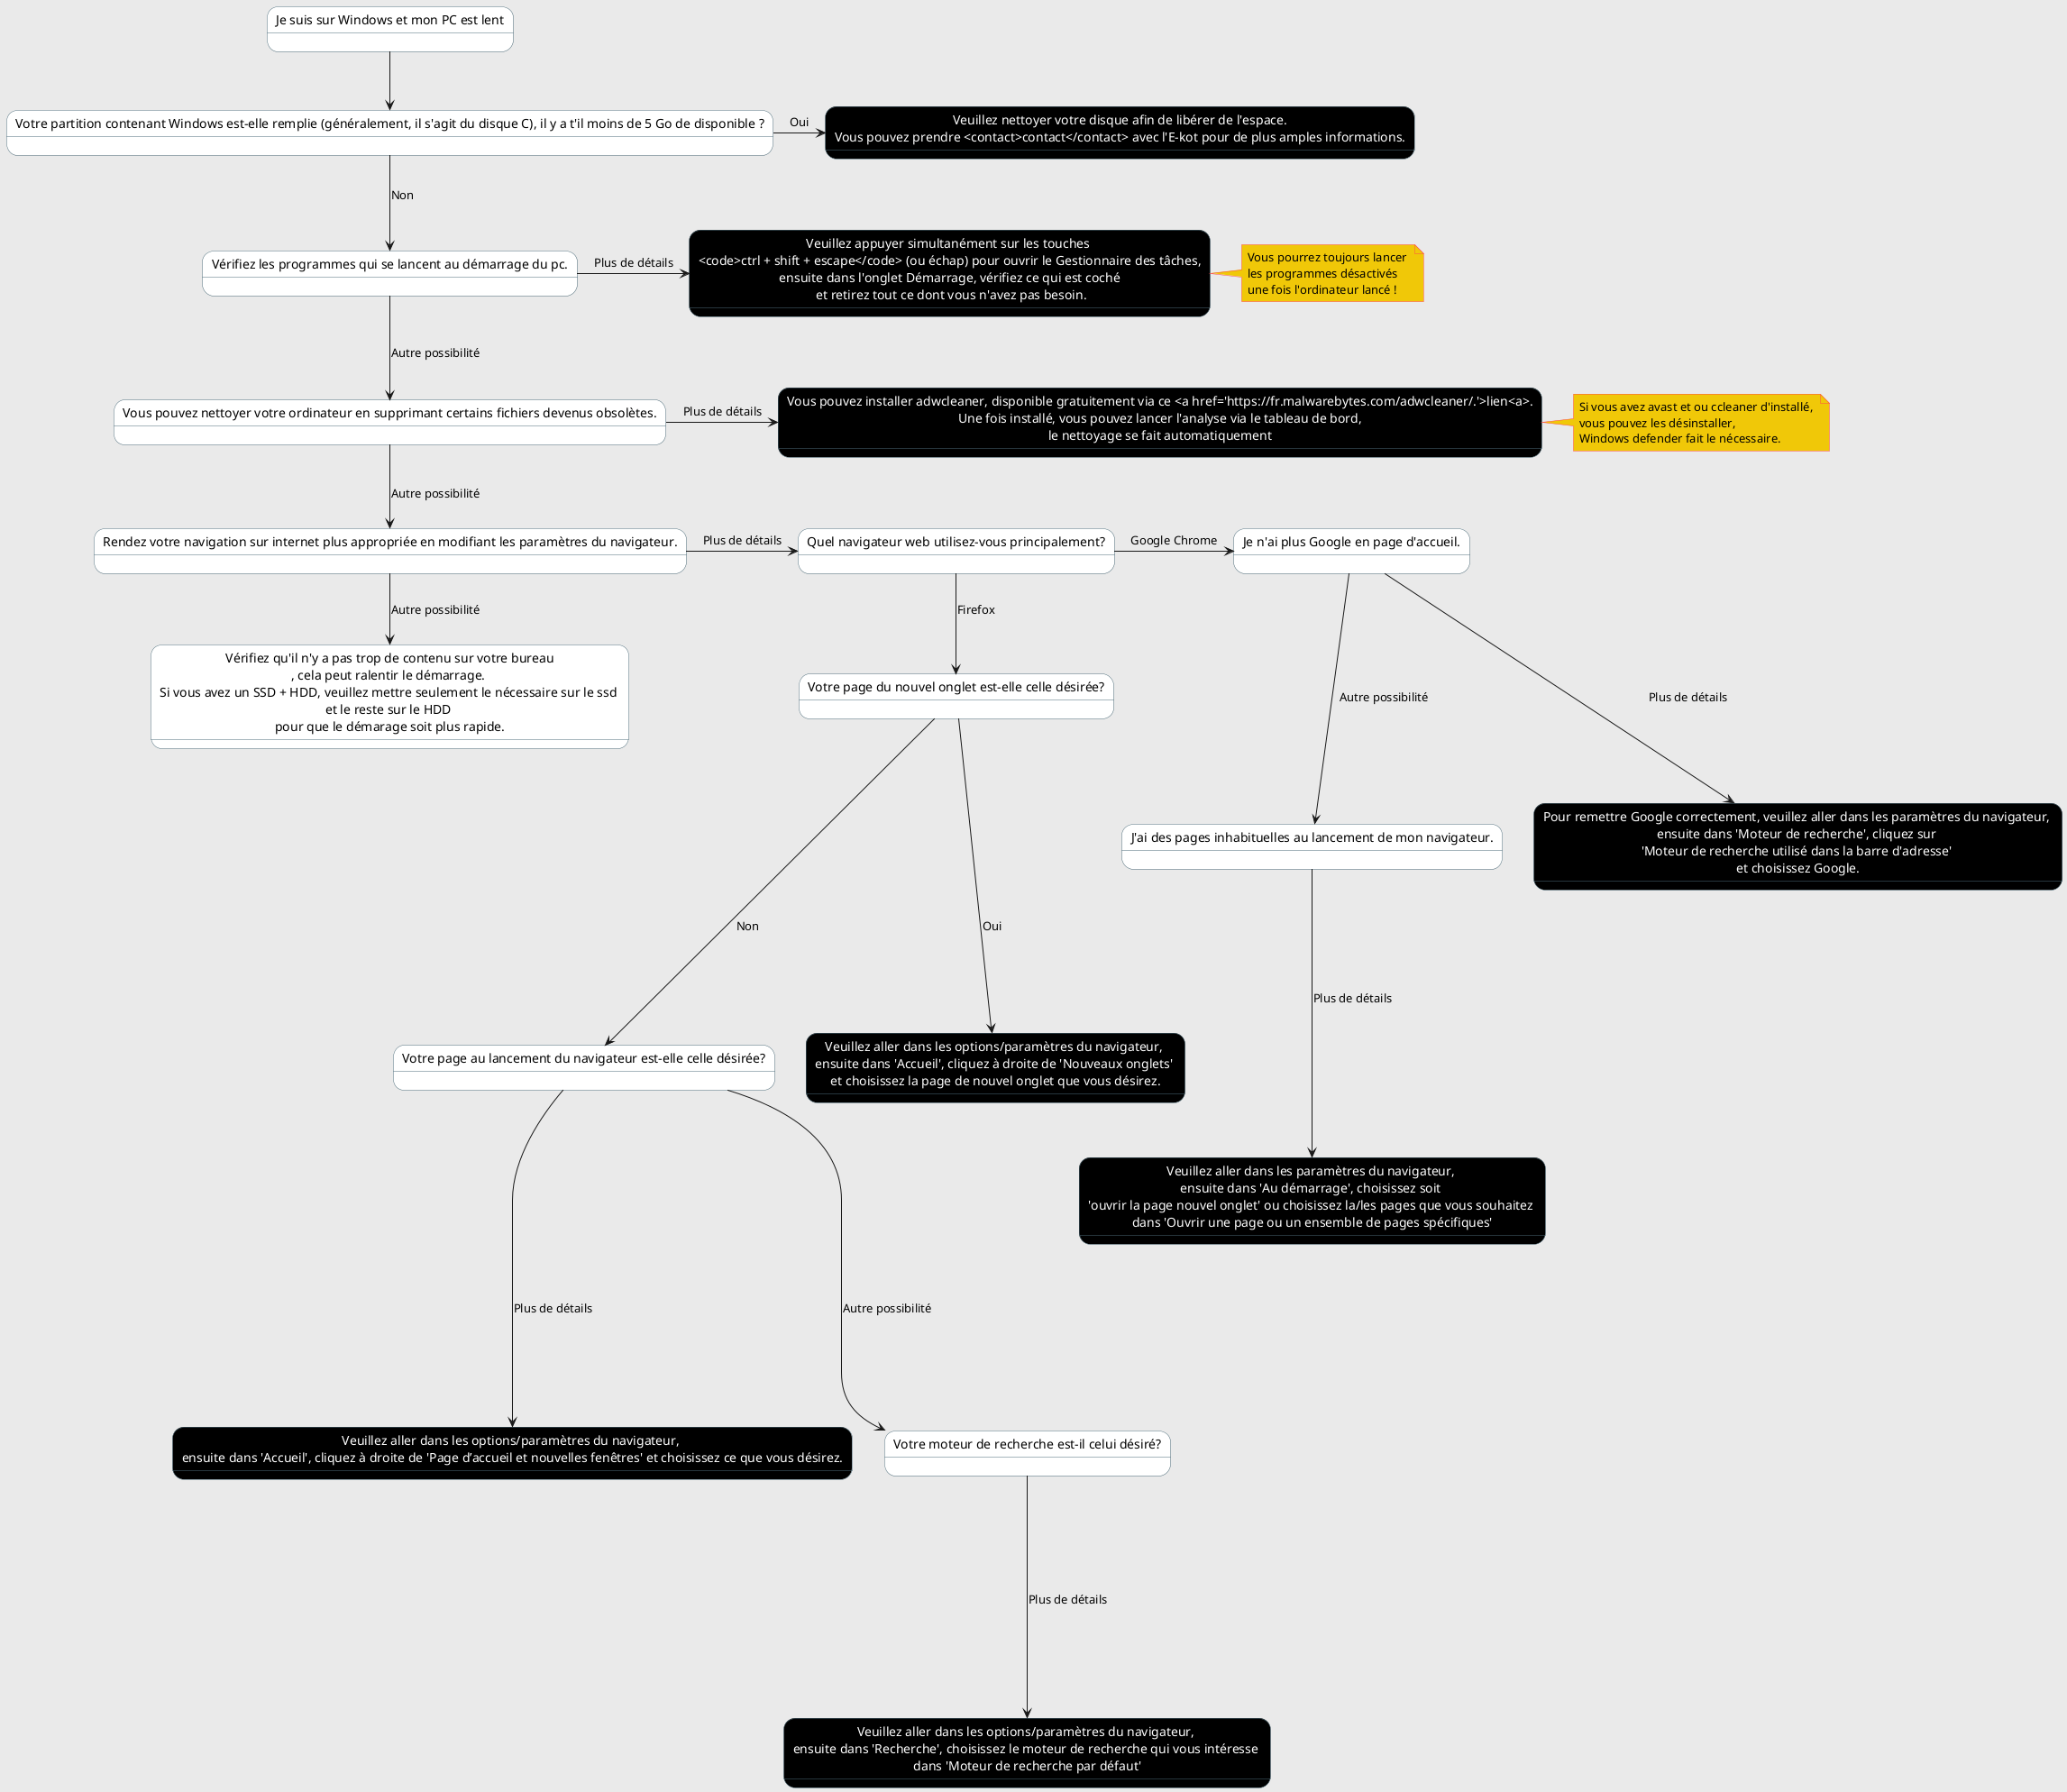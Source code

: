 @startuml
skinparam backgroundColor #EAEAEA
skinparam note {
    BackgroundColor #F0C808
    BorderColor #FE4A49
}
skinparam state {
    BackgroundColor #fff
    BackgroundColor<<Leaf>> #000000
    FontColor<<Leaf>> #FFF
    BorderColor #4F6D7A
}

state "Je suis sur Windows et mon PC est lent" as root

state "Votre partition contenant Windows est-elle remplie (généralement, il s'agit du disque C), il y a t'il moins de 5 Go de disponible ?" as diskState

state "Vérifiez les programmes qui se lancent au démarrage du pc." as startup 

state "Vous pouvez nettoyer votre ordinateur en supprimant certains fichiers devenus obsolètes." as clean

state "Rendez votre navigation sur internet plus appropriée en modifiant les paramètres du navigateur." as browsing

state "Quel navigateur web utilisez-vous principalement?" as browser

state "Je n'ai plus Google en page d'accueil." as newPageG
state "J'ai des pages inhabituelles au lancement de mon navigateur." as startBrowserG

state "Votre page du nouvel onglet est-elle celle désirée?" as newPageF
state "Votre page au lancement du navigateur est-elle celle désirée?" as startBrowserF
state "Votre moteur de recherche est-il celui désiré?" as searchEngineF

state "Vérifiez qu'il n'y a pas trop de contenu sur votre bureau\n, cela peut ralentir le démarrage. \nSi vous avez un SSD + HDD, veuillez mettre seulement le nécessaire sur le ssd \net le reste sur le HDD \npour que le démarage soit plus rapide." as other

state "Veuillez nettoyer votre disque afin de libérer de l'espace.\nVous pouvez prendre <contact>contact</contact> avec l'E-kot pour de plus amples informations." as diskSol <<Leaf>>
state "Veuillez appuyer simultanément sur les touches \n<code>ctrl + shift + escape</code> (ou échap) pour ouvrir le Gestionnaire des tâches,\nensuite dans l'onglet Démarrage, vérifiez ce qui est coché\n et retirez tout ce dont vous n'avez pas besoin." as startupSol <<Leaf>>
state "Vous pouvez installer adwcleaner, disponible gratuitement via ce <a href='https://fr.malwarebytes.com/adwcleaner/.'>lien<a>.\nUne fois installé, vous pouvez lancer l'analyse via le tableau de bord,\nle nettoyage se fait automatiquement" as cleanSol <<Leaf>>

state "Pour remettre Google correctement, veuillez aller dans les paramètres du navigateur, \nensuite dans 'Moteur de recherche', cliquez sur \n'Moteur de recherche utilisé dans la barre d'adresse' \net choisissez Google." as newPageLeafG <<Leaf>>
state "Veuillez aller dans les paramètres du navigateur, \nensuite dans 'Au démarrage', choisissez soit \n'ouvrir la page nouvel onglet' ou choisissez la/les pages que vous souhaitez \ndans 'Ouvrir une page ou un ensemble de pages spécifiques'" as startBrowserLeafG <<Leaf>>

state "Veuillez aller dans les options/paramètres du navigateur, \nensuite dans 'Accueil', cliquez à droite de 'Nouveaux onglets' \net choisissez la page de nouvel onglet que vous désirez." as newPageLeafF <<Leaf>>
state "Veuillez aller dans les options/paramètres du navigateur, \nensuite dans 'Accueil', cliquez à droite de 'Page d’accueil et nouvelles fenêtres' et choisissez ce que vous désirez." as startBrowserLeafF <<Leaf>>
state "Veuillez aller dans les options/paramètres du navigateur, \nensuite dans 'Recherche', choisissez le moteur de recherche qui vous intéresse \ndans 'Moteur de recherche par défaut'" as searchEngineLeafF <<Leaf>>

note right of startupSol : Vous pourrez toujours lancer \nles programmes désactivés \nune fois l'ordinateur lancé !
note right of cleanSol : Si vous avez avast et ou ccleaner d'installé, \nvous pouvez les désinstaller, \nWindows defender fait le nécessaire.

root --> diskState

diskState -> diskSol: Oui
diskState --> startup: Non

startup -> startupSol: Plus de détails
startup --> clean: Autre possibilité

clean -> cleanSol: Plus de détails 
clean --> browsing: Autre possibilité 

browsing -> browser: Plus de détails
browsing --> other: Autre possibilité

browser -> newPageG: Google Chrome
newPageG ---> newPageLeafG: Plus de détails
newPageG ---> startBrowserG: Autre possibilité
startBrowserG ----> startBrowserLeafG: Plus de détails

browser --> newPageF : Firefox
newPageF ----> newPageLeafF: Oui
newPageF ----> startBrowserF: Non
startBrowserF -----> startBrowserLeafF: Plus de détails
startBrowserF -----> searchEngineF: Autre possibilité
searchEngineF -----> searchEngineLeafF: Plus de détails

@enduml